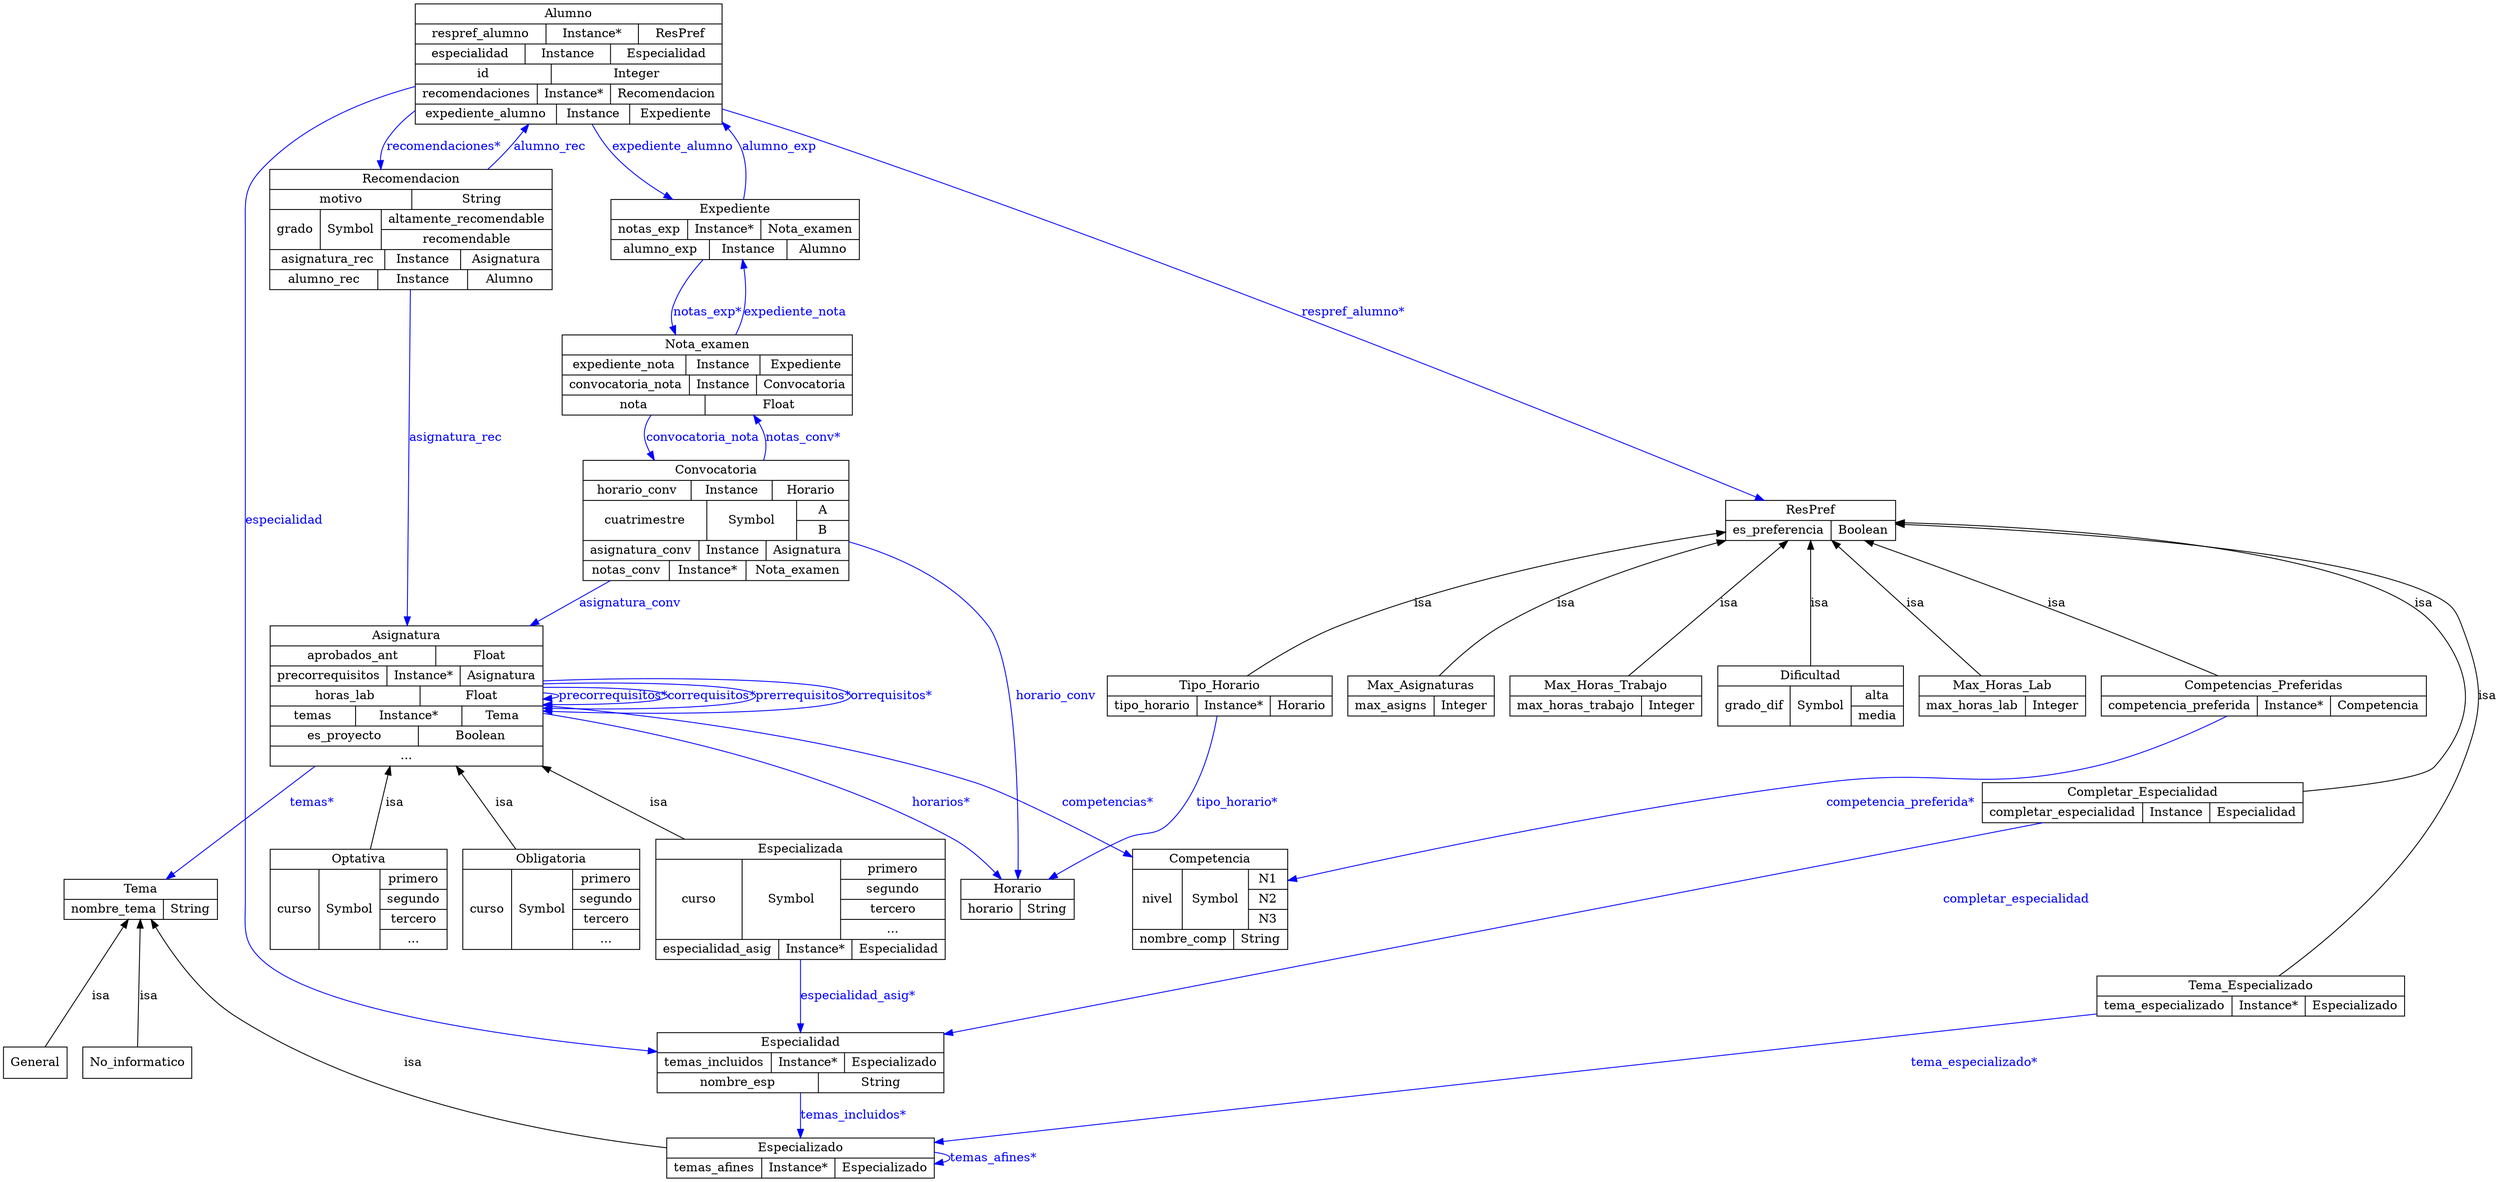 digraph "ontologia" {

"General" [shape=box, label="General", color="0.0,0.0,0.0", fontcolor="0.0,0.0,0.0"]
"Tema"->"General" [dir=back, label=isa, color="0.0,0.0,0.0", fontcolor="0.0,0.0,0.0"]
"Expediente" [shape=record, color="0.0,0.0,0.0", fontcolor="0.0,0.0,0.0", label="{Expediente|{notas_exp|Instance*|{Nota_examen}}|{alumno_exp|Instance|{Alumno}}}"]
"Expediente"->"Nota_examen" [style=filled, label="notas_exp*", color="0.6666667,1.0,1.0", fontcolor="0.6666667,1.0,1.0"]
"Expediente"->"Alumno" [style=filled, label="alumno_exp", color="0.6666667,1.0,1.0", fontcolor="0.6666667,1.0,1.0"]
"Convocatoria" [shape=record, color="0.0,0.0,0.0", fontcolor="0.0,0.0,0.0", label="{Convocatoria|{horario_conv|Instance|{Horario}}|{cuatrimestre|Symbol|{A|B}}|{asignatura_conv|Instance|{Asignatura}}|{notas_conv|Instance*|{Nota_examen}}}"]
"Convocatoria"->"Horario" [style=filled, label="horario_conv", color="0.6666667,1.0,1.0", fontcolor="0.6666667,1.0,1.0"]
"Convocatoria"->"Asignatura" [style=filled, label="asignatura_conv", color="0.6666667,1.0,1.0", fontcolor="0.6666667,1.0,1.0"]
"Convocatoria"->"Nota_examen" [style=filled, label="notas_conv*", color="0.6666667,1.0,1.0", fontcolor="0.6666667,1.0,1.0"]
"Max_Asignaturas" [shape=record, color="0.0,0.0,0.0", fontcolor="0.0,0.0,0.0", label="{Max_Asignaturas|{max_asigns|Integer}}"]
"ResPref"->"Max_Asignaturas" [dir=back, label=isa, color="0.0,0.0,0.0", fontcolor="0.0,0.0,0.0"]
"Recomendacion" [shape=record, color="0.0,0.0,0.0", fontcolor="0.0,0.0,0.0", label="{Recomendacion|{motivo|String}|{grado|Symbol|{altamente_recomendable|recomendable}}|{asignatura_rec|Instance|{Asignatura}}|{alumno_rec|Instance|{Alumno}}}"]
"Recomendacion"->"Asignatura" [style=filled, label="asignatura_rec", color="0.6666667,1.0,1.0", fontcolor="0.6666667,1.0,1.0"]
"Recomendacion"->"Alumno" [style=filled, label="alumno_rec", color="0.6666667,1.0,1.0", fontcolor="0.6666667,1.0,1.0"]
"Optativa" [shape=record, color="0.0,0.0,0.0", fontcolor="0.0,0.0,0.0", label="{Optativa|{curso|Symbol|{primero|segundo|tercero|...}}}"]
"Asignatura"->"Optativa" [dir=back, label=isa, color="0.0,0.0,0.0", fontcolor="0.0,0.0,0.0"]
"Tipo_Horario" [shape=record, color="0.0,0.0,0.0", fontcolor="0.0,0.0,0.0", label="{Tipo_Horario|{tipo_horario|Instance*|{Horario}}}"]
"ResPref"->"Tipo_Horario" [dir=back, label=isa, color="0.0,0.0,0.0", fontcolor="0.0,0.0,0.0"]
"Tipo_Horario"->"Horario" [style=filled, label="tipo_horario*", color="0.6666667,1.0,1.0", fontcolor="0.6666667,1.0,1.0"]
"Especialidad" [shape=record, color="0.0,0.0,0.0", fontcolor="0.0,0.0,0.0", label="{Especialidad|{temas_incluidos|Instance*|{Especializado}}|{nombre_esp|String}}"]
"Especialidad"->"Especializado" [style=filled, label="temas_incluidos*", color="0.6666667,1.0,1.0", fontcolor="0.6666667,1.0,1.0"]
"Competencia" [shape=record, color="0.0,0.0,0.0", fontcolor="0.0,0.0,0.0", label="{Competencia|{nivel|Symbol|{N1|N2|N3}}|{nombre_comp|String}}"]
"Competencias_Preferidas" [shape=record, color="0.0,0.0,0.0", fontcolor="0.0,0.0,0.0", label="{Competencias_Preferidas|{competencia_preferida|Instance*|{Competencia}}}"]
"ResPref"->"Competencias_Preferidas" [dir=back, label=isa, color="0.0,0.0,0.0", fontcolor="0.0,0.0,0.0"]
"Competencias_Preferidas"->"Competencia" [style=filled, label="competencia_preferida*", color="0.6666667,1.0,1.0", fontcolor="0.6666667,1.0,1.0"]
"Alumno" [shape=record, color="0.0,0.0,0.0", fontcolor="0.0,0.0,0.0", label="{Alumno|{respref_alumno|Instance*|{ResPref}}|{especialidad|Instance|{Especialidad}}|{id|Integer}|{recomendaciones|Instance*|{Recomendacion}}|{expediente_alumno|Instance|{Expediente}}}"]
"Alumno"->"ResPref" [style=filled, label="respref_alumno*", color="0.6666667,1.0,1.0", fontcolor="0.6666667,1.0,1.0"]
"Alumno"->"Especialidad" [style=filled, label="especialidad", color="0.6666667,1.0,1.0", fontcolor="0.6666667,1.0,1.0"]
"Alumno"->"Recomendacion" [style=filled, label="recomendaciones*", color="0.6666667,1.0,1.0", fontcolor="0.6666667,1.0,1.0"]
"Alumno"->"Expediente" [style=filled, label="expediente_alumno", color="0.6666667,1.0,1.0", fontcolor="0.6666667,1.0,1.0"]
"Asignatura" [shape=record, color="0.0,0.0,0.0", fontcolor="0.0,0.0,0.0", label="{Asignatura|{aprobados_ant|Float}|{precorrequisitos|Instance*|{Asignatura}}|{horas_lab|Float}|{temas|Instance*|{Tema}}|{es_proyecto|Boolean}|{...}}"]
"Asignatura"->"Asignatura" [style=filled, label="precorrequisitos*", color="0.6666667,1.0,1.0", fontcolor="0.6666667,1.0,1.0"]
"Asignatura"->"Tema" [style=filled, label="temas*", color="0.6666667,1.0,1.0", fontcolor="0.6666667,1.0,1.0"]
"Asignatura"->"Asignatura" [style=filled, label="correquisitos*", color="0.6666667,1.0,1.0", fontcolor="0.6666667,1.0,1.0"]
"Asignatura"->"Competencia" [style=filled, label="competencias*", color="0.6666667,1.0,1.0", fontcolor="0.6666667,1.0,1.0"]
"Asignatura"->"Horario" [style=filled, label="horarios*", color="0.6666667,1.0,1.0", fontcolor="0.6666667,1.0,1.0"]
"Asignatura"->"Asignatura" [style=filled, label="prerrequisitos*", color="0.6666667,1.0,1.0", fontcolor="0.6666667,1.0,1.0"]
"Asignatura"->"Asignatura" [style=filled, label="orrequisitos*", color="0.6666667,1.0,1.0", fontcolor="0.6666667,1.0,1.0"]
"Completar_Especialidad" [shape=record, color="0.0,0.0,0.0", fontcolor="0.0,0.0,0.0", label="{Completar_Especialidad|{completar_especialidad|Instance|{Especialidad}}}"]
"ResPref"->"Completar_Especialidad" [dir=back, label=isa, color="0.0,0.0,0.0", fontcolor="0.0,0.0,0.0"]
"Completar_Especialidad"->"Especialidad" [style=filled, label="completar_especialidad", color="0.6666667,1.0,1.0", fontcolor="0.6666667,1.0,1.0"]
"Max_Horas_Trabajo" [shape=record, color="0.0,0.0,0.0", fontcolor="0.0,0.0,0.0", label="{Max_Horas_Trabajo|{max_horas_trabajo|Integer}}"]
"ResPref"->"Max_Horas_Trabajo" [dir=back, label=isa, color="0.0,0.0,0.0", fontcolor="0.0,0.0,0.0"]
"Dificultad" [shape=record, color="0.0,0.0,0.0", fontcolor="0.0,0.0,0.0", label="{Dificultad|{grado_dif|Symbol|{alta|media}}}"]
"ResPref"->"Dificultad" [dir=back, label=isa, color="0.0,0.0,0.0", fontcolor="0.0,0.0,0.0"]
"Especializada" [shape=record, color="0.0,0.0,0.0", fontcolor="0.0,0.0,0.0", label="{Especializada|{curso|Symbol|{primero|segundo|tercero|...}}|{especialidad_asig|Instance*|{Especialidad}}}"]
"Asignatura"->"Especializada" [dir=back, label=isa, color="0.0,0.0,0.0", fontcolor="0.0,0.0,0.0"]
"Especializada"->"Especialidad" [style=filled, label="especialidad_asig*", color="0.6666667,1.0,1.0", fontcolor="0.6666667,1.0,1.0"]
"No_informatico" [shape=box, label="No_informatico", color="0.0,0.0,0.0", fontcolor="0.0,0.0,0.0"]
"Tema"->"No_informatico" [dir=back, label=isa, color="0.0,0.0,0.0", fontcolor="0.0,0.0,0.0"]
"Obligatoria" [shape=record, color="0.0,0.0,0.0", fontcolor="0.0,0.0,0.0", label="{Obligatoria|{curso|Symbol|{primero|segundo|tercero|...}}}"]
"Asignatura"->"Obligatoria" [dir=back, label=isa, color="0.0,0.0,0.0", fontcolor="0.0,0.0,0.0"]
"Max_Horas_Lab" [shape=record, color="0.0,0.0,0.0", fontcolor="0.0,0.0,0.0", label="{Max_Horas_Lab|{max_horas_lab|Integer}}"]
"ResPref"->"Max_Horas_Lab" [dir=back, label=isa, color="0.0,0.0,0.0", fontcolor="0.0,0.0,0.0"]
"Tema" [shape=record, color="0.0,0.0,0.0", fontcolor="0.0,0.0,0.0", label="{Tema|{nombre_tema|String}}"]
"Nota_examen" [shape=record, color="0.0,0.0,0.0", fontcolor="0.0,0.0,0.0", label="{Nota_examen|{expediente_nota|Instance|{Expediente}}|{convocatoria_nota|Instance|{Convocatoria}}|{nota|Float}}"]
"Nota_examen"->"Expediente" [style=filled, label="expediente_nota", color="0.6666667,1.0,1.0", fontcolor="0.6666667,1.0,1.0"]
"Nota_examen"->"Convocatoria" [style=filled, label="convocatoria_nota", color="0.6666667,1.0,1.0", fontcolor="0.6666667,1.0,1.0"]
"Especializado" [shape=record, color="0.0,0.0,0.0", fontcolor="0.0,0.0,0.0", label="{Especializado|{temas_afines|Instance*|{Especializado}}}"]
"Tema"->"Especializado" [dir=back, label=isa, color="0.0,0.0,0.0", fontcolor="0.0,0.0,0.0"]
"Especializado"->"Especializado" [style=filled, label="temas_afines*", color="0.6666667,1.0,1.0", fontcolor="0.6666667,1.0,1.0"]
"Horario" [shape=record, color="0.0,0.0,0.0", fontcolor="0.0,0.0,0.0", label="{Horario|{horario|String}}"]
"Tema_Especializado" [shape=record, color="0.0,0.0,0.0", fontcolor="0.0,0.0,0.0", label="{Tema_Especializado|{tema_especializado|Instance*|{Especializado}}}"]
"ResPref"->"Tema_Especializado" [dir=back, label=isa, color="0.0,0.0,0.0", fontcolor="0.0,0.0,0.0"]
"Tema_Especializado"->"Especializado" [style=filled, label="tema_especializado*", color="0.6666667,1.0,1.0", fontcolor="0.6666667,1.0,1.0"]
"ResPref" [shape=record, color="0.0,0.0,0.0", fontcolor="0.0,0.0,0.0", label="{ResPref|{es_preferencia|Boolean}}"]
}
